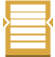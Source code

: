 <?xml version="1.0" encoding="UTF-8"?>
<dia:diagram xmlns:dia="http://www.lysator.liu.se/~alla/dia/">
  <dia:layer name="Fondo" visible="true" active="true">
    <dia:group>
      <dia:group>
        <dia:group>
          <dia:group>
            <dia:object type="Standard - Box" version="0" id="O0">
              <dia:attribute name="obj_pos">
                <dia:point val="1.399,3.733"/>
              </dia:attribute>
              <dia:attribute name="obj_bb">
                <dia:rectangle val="1.399,3.733;3.599,3.85"/>
              </dia:attribute>
              <dia:attribute name="elem_corner">
                <dia:point val="1.399,3.733"/>
              </dia:attribute>
              <dia:attribute name="elem_width">
                <dia:real val="2.2"/>
              </dia:attribute>
              <dia:attribute name="elem_height">
                <dia:real val="0.117"/>
              </dia:attribute>
              <dia:attribute name="border_width">
                <dia:real val="0"/>
              </dia:attribute>
              <dia:attribute name="border_color">
                <dia:color val="#876929"/>
              </dia:attribute>
              <dia:attribute name="inner_color">
                <dia:color val="#876929"/>
              </dia:attribute>
              <dia:attribute name="show_background">
                <dia:boolean val="true"/>
              </dia:attribute>
            </dia:object>
          </dia:group>
        </dia:group>
      </dia:group>
      <dia:object type="Standard - Beziergon" version="0" id="O1">
        <dia:attribute name="obj_pos">
          <dia:point val="1.399,1.05"/>
        </dia:attribute>
        <dia:attribute name="obj_bb">
          <dia:rectangle val="1.399,1.05;3.599,3.733"/>
        </dia:attribute>
        <dia:attribute name="bez_points">
          <dia:point val="1.399,1.05"/>
          <dia:point val="1.399,3.733"/>
          <dia:point val="1.399,1.05"/>
          <dia:point val="1.399,3.733"/>
          <dia:point val="3.599,3.733"/>
          <dia:point val="1.399,3.733"/>
          <dia:point val="3.599,3.733"/>
          <dia:point val="3.599,1.05"/>
          <dia:point val="3.599,3.733"/>
          <dia:point val="3.599,1.05"/>
          <dia:point val="1.399,1.05"/>
          <dia:point val="3.599,1.05"/>
        </dia:attribute>
        <dia:attribute name="corner_types">
          <dia:enum val="1961817736"/>
          <dia:enum val="0"/>
          <dia:enum val="0"/>
          <dia:enum val="0"/>
          <dia:enum val="0"/>
        </dia:attribute>
        <dia:attribute name="line_color">
          <dia:color val="#d9a741"/>
        </dia:attribute>
        <dia:attribute name="line_width">
          <dia:real val="0"/>
        </dia:attribute>
        <dia:attribute name="inner_color">
          <dia:color val="#d9a741"/>
        </dia:attribute>
        <dia:attribute name="show_background">
          <dia:boolean val="true"/>
        </dia:attribute>
      </dia:object>
      <dia:object type="Standard - Box" version="0" id="O2">
        <dia:attribute name="obj_pos">
          <dia:point val="1.65,1.25"/>
        </dia:attribute>
        <dia:attribute name="obj_bb">
          <dia:rectangle val="1.65,1.25;3.35,1.55"/>
        </dia:attribute>
        <dia:attribute name="elem_corner">
          <dia:point val="1.65,1.25"/>
        </dia:attribute>
        <dia:attribute name="elem_width">
          <dia:real val="1.7"/>
        </dia:attribute>
        <dia:attribute name="elem_height">
          <dia:real val="0.3"/>
        </dia:attribute>
        <dia:attribute name="border_width">
          <dia:real val="0"/>
        </dia:attribute>
        <dia:attribute name="border_color">
          <dia:color val="#ffffff"/>
        </dia:attribute>
        <dia:attribute name="show_background">
          <dia:boolean val="true"/>
        </dia:attribute>
      </dia:object>
      <dia:object type="Standard - Box" version="0" id="O3">
        <dia:attribute name="obj_pos">
          <dia:point val="1.65,1.65"/>
        </dia:attribute>
        <dia:attribute name="obj_bb">
          <dia:rectangle val="1.65,1.65;3.35,1.9"/>
        </dia:attribute>
        <dia:attribute name="elem_corner">
          <dia:point val="1.65,1.65"/>
        </dia:attribute>
        <dia:attribute name="elem_width">
          <dia:real val="1.7"/>
        </dia:attribute>
        <dia:attribute name="elem_height">
          <dia:real val="0.25"/>
        </dia:attribute>
        <dia:attribute name="border_width">
          <dia:real val="0"/>
        </dia:attribute>
        <dia:attribute name="border_color">
          <dia:color val="#ffffff"/>
        </dia:attribute>
        <dia:attribute name="show_background">
          <dia:boolean val="true"/>
        </dia:attribute>
      </dia:object>
      <dia:object type="Standard - Box" version="0" id="O4">
        <dia:attribute name="obj_pos">
          <dia:point val="1.65,2"/>
        </dia:attribute>
        <dia:attribute name="obj_bb">
          <dia:rectangle val="1.65,2;3.35,2.25"/>
        </dia:attribute>
        <dia:attribute name="elem_corner">
          <dia:point val="1.65,2"/>
        </dia:attribute>
        <dia:attribute name="elem_width">
          <dia:real val="1.7"/>
        </dia:attribute>
        <dia:attribute name="elem_height">
          <dia:real val="0.25"/>
        </dia:attribute>
        <dia:attribute name="border_width">
          <dia:real val="0"/>
        </dia:attribute>
        <dia:attribute name="border_color">
          <dia:color val="#ffffff"/>
        </dia:attribute>
        <dia:attribute name="show_background">
          <dia:boolean val="true"/>
        </dia:attribute>
      </dia:object>
      <dia:object type="Standard - Box" version="0" id="O5">
        <dia:attribute name="obj_pos">
          <dia:point val="1.65,2.4"/>
        </dia:attribute>
        <dia:attribute name="obj_bb">
          <dia:rectangle val="1.65,2.4;3.35,2.65"/>
        </dia:attribute>
        <dia:attribute name="elem_corner">
          <dia:point val="1.65,2.4"/>
        </dia:attribute>
        <dia:attribute name="elem_width">
          <dia:real val="1.7"/>
        </dia:attribute>
        <dia:attribute name="elem_height">
          <dia:real val="0.25"/>
        </dia:attribute>
        <dia:attribute name="border_width">
          <dia:real val="0"/>
        </dia:attribute>
        <dia:attribute name="border_color">
          <dia:color val="#ffffff"/>
        </dia:attribute>
        <dia:attribute name="show_background">
          <dia:boolean val="true"/>
        </dia:attribute>
      </dia:object>
      <dia:object type="Standard - Box" version="0" id="O6">
        <dia:attribute name="obj_pos">
          <dia:point val="1.65,2.8"/>
        </dia:attribute>
        <dia:attribute name="obj_bb">
          <dia:rectangle val="1.65,2.8;3.35,3"/>
        </dia:attribute>
        <dia:attribute name="elem_corner">
          <dia:point val="1.65,2.8"/>
        </dia:attribute>
        <dia:attribute name="elem_width">
          <dia:real val="1.7"/>
        </dia:attribute>
        <dia:attribute name="elem_height">
          <dia:real val="0.2"/>
        </dia:attribute>
        <dia:attribute name="border_width">
          <dia:real val="0"/>
        </dia:attribute>
        <dia:attribute name="border_color">
          <dia:color val="#ffffff"/>
        </dia:attribute>
        <dia:attribute name="show_background">
          <dia:boolean val="true"/>
        </dia:attribute>
      </dia:object>
      <dia:object type="Standard - Box" version="0" id="O7">
        <dia:attribute name="obj_pos">
          <dia:point val="1.65,3.15"/>
        </dia:attribute>
        <dia:attribute name="obj_bb">
          <dia:rectangle val="1.65,3.15;3.35,3.4"/>
        </dia:attribute>
        <dia:attribute name="elem_corner">
          <dia:point val="1.65,3.15"/>
        </dia:attribute>
        <dia:attribute name="elem_width">
          <dia:real val="1.7"/>
        </dia:attribute>
        <dia:attribute name="elem_height">
          <dia:real val="0.25"/>
        </dia:attribute>
        <dia:attribute name="border_width">
          <dia:real val="0"/>
        </dia:attribute>
        <dia:attribute name="border_color">
          <dia:color val="#ffffff"/>
        </dia:attribute>
        <dia:attribute name="show_background">
          <dia:boolean val="true"/>
        </dia:attribute>
      </dia:object>
      <dia:object type="Standard - Polygon" version="0" id="O8">
        <dia:attribute name="obj_pos">
          <dia:point val="1.2,1.747"/>
        </dia:attribute>
        <dia:attribute name="obj_bb">
          <dia:rectangle val="1.15,1.617;1.605,2.626"/>
        </dia:attribute>
        <dia:attribute name="poly_points">
          <dia:point val="1.2,1.747"/>
          <dia:point val="1.538,2.121"/>
          <dia:point val="1.2,2.496"/>
        </dia:attribute>
        <dia:attribute name="line_color">
          <dia:color val="#ffffff"/>
        </dia:attribute>
        <dia:attribute name="inner_color">
          <dia:color val="#d9a741"/>
        </dia:attribute>
        <dia:attribute name="show_background">
          <dia:boolean val="true"/>
        </dia:attribute>
      </dia:object>
      <dia:object type="Standard - Polygon" version="0" id="O9">
        <dia:attribute name="obj_pos">
          <dia:point val="3.8,2.496"/>
        </dia:attribute>
        <dia:attribute name="obj_bb">
          <dia:rectangle val="3.395,1.617;3.85,2.626"/>
        </dia:attribute>
        <dia:attribute name="poly_points">
          <dia:point val="3.8,2.496"/>
          <dia:point val="3.462,2.121"/>
          <dia:point val="3.8,1.747"/>
        </dia:attribute>
        <dia:attribute name="line_color">
          <dia:color val="#ffffff"/>
        </dia:attribute>
        <dia:attribute name="inner_color">
          <dia:color val="#d9a741"/>
        </dia:attribute>
        <dia:attribute name="show_background">
          <dia:boolean val="true"/>
        </dia:attribute>
      </dia:object>
    </dia:group>
  </dia:layer>
</dia:diagram>
